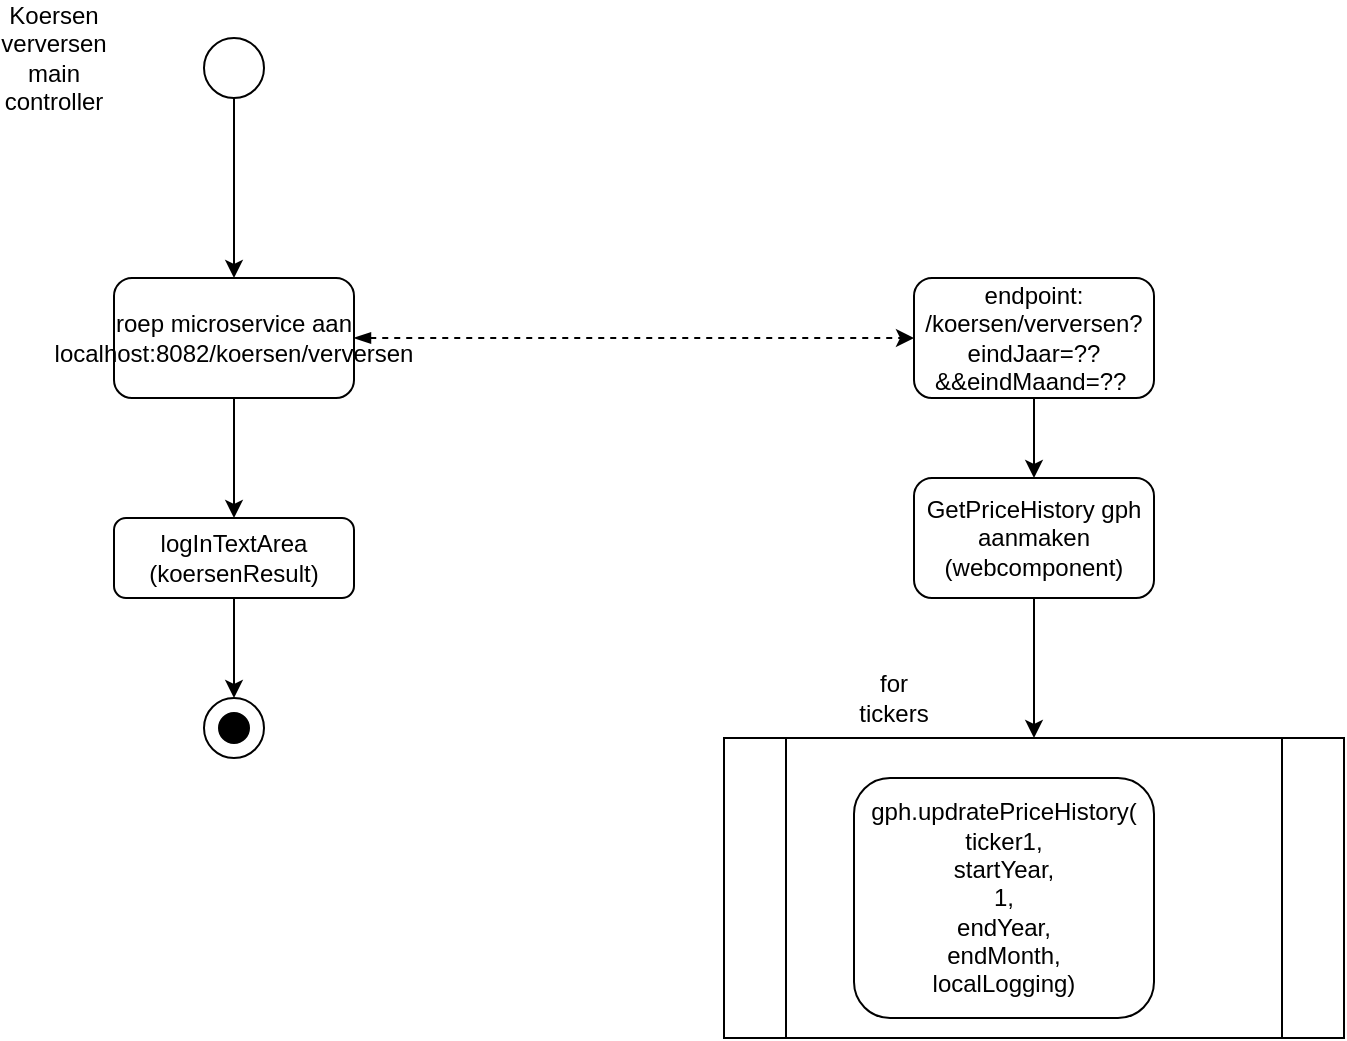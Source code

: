 <mxfile version="13.9.9" type="device"><diagram name="Page-1" id="74e2e168-ea6b-b213-b513-2b3c1d86103e"><mxGraphModel dx="1086" dy="1656" grid="1" gridSize="10" guides="1" tooltips="1" connect="1" arrows="1" fold="1" page="1" pageScale="1" pageWidth="1100" pageHeight="850" background="#ffffff" math="0" shadow="0"><root><mxCell id="0"/><mxCell id="1" parent="0"/><mxCell id="lV8npyCnRsrSwSHoD8Bs-4" style="edgeStyle=orthogonalEdgeStyle;rounded=0;orthogonalLoop=1;jettySize=auto;html=1;entryX=0.5;entryY=0;entryDx=0;entryDy=0;exitX=0.5;exitY=1;exitDx=0;exitDy=0;" edge="1" parent="1" source="lV8npyCnRsrSwSHoD8Bs-21" target="lV8npyCnRsrSwSHoD8Bs-3"><mxGeometry relative="1" as="geometry"><mxPoint x="380" y="-750" as="sourcePoint"/></mxGeometry></mxCell><mxCell id="lV8npyCnRsrSwSHoD8Bs-6" style="edgeStyle=orthogonalEdgeStyle;rounded=0;orthogonalLoop=1;jettySize=auto;html=1;entryX=0.5;entryY=0;entryDx=0;entryDy=0;" edge="1" parent="1" source="lV8npyCnRsrSwSHoD8Bs-3" target="lV8npyCnRsrSwSHoD8Bs-5"><mxGeometry relative="1" as="geometry"/></mxCell><mxCell id="lV8npyCnRsrSwSHoD8Bs-3" value="roep microservice aan&lt;br&gt;localhost:8082/koersen/verversen" style="rounded=1;whiteSpace=wrap;html=1;" vertex="1" parent="1"><mxGeometry x="330" y="-660" width="120" height="60" as="geometry"/></mxCell><mxCell id="lV8npyCnRsrSwSHoD8Bs-8" style="edgeStyle=orthogonalEdgeStyle;rounded=0;orthogonalLoop=1;jettySize=auto;html=1;" edge="1" parent="1" source="lV8npyCnRsrSwSHoD8Bs-5"><mxGeometry relative="1" as="geometry"><mxPoint x="390" y="-450" as="targetPoint"/></mxGeometry></mxCell><mxCell id="lV8npyCnRsrSwSHoD8Bs-5" value="logInTextArea (koersenResult)" style="rounded=1;whiteSpace=wrap;html=1;" vertex="1" parent="1"><mxGeometry x="330" y="-540" width="120" height="40" as="geometry"/></mxCell><mxCell id="lV8npyCnRsrSwSHoD8Bs-27" style="edgeStyle=orthogonalEdgeStyle;rounded=0;orthogonalLoop=1;jettySize=auto;html=1;entryX=0.5;entryY=0;entryDx=0;entryDy=0;startArrow=none;startFill=0;endArrow=classic;endFill=1;" edge="1" parent="1" source="lV8npyCnRsrSwSHoD8Bs-9" target="lV8npyCnRsrSwSHoD8Bs-25"><mxGeometry relative="1" as="geometry"/></mxCell><mxCell id="lV8npyCnRsrSwSHoD8Bs-9" value="endpoint: /koersen/verversen?eindJaar=??&amp;amp;&amp;amp;eindMaand=??&amp;nbsp;" style="rounded=1;whiteSpace=wrap;html=1;" vertex="1" parent="1"><mxGeometry x="730" y="-660" width="120" height="60" as="geometry"/></mxCell><mxCell id="lV8npyCnRsrSwSHoD8Bs-19" value="Koersen verversen main controller&lt;br&gt;" style="text;html=1;strokeColor=none;fillColor=none;align=center;verticalAlign=middle;whiteSpace=wrap;rounded=0;" vertex="1" parent="1"><mxGeometry x="280" y="-780" width="40" height="20" as="geometry"/></mxCell><mxCell id="lV8npyCnRsrSwSHoD8Bs-21" value="" style="ellipse;whiteSpace=wrap;html=1;aspect=fixed;fillColor=none;" vertex="1" parent="1"><mxGeometry x="375" y="-780" width="30" height="30" as="geometry"/></mxCell><mxCell id="lV8npyCnRsrSwSHoD8Bs-23" value="" style="endArrow=classic;html=1;entryX=0;entryY=0.5;entryDx=0;entryDy=0;dashed=1;endFill=1;startArrow=blockThin;startFill=1;" edge="1" parent="1" source="lV8npyCnRsrSwSHoD8Bs-3" target="lV8npyCnRsrSwSHoD8Bs-9"><mxGeometry width="50" height="50" relative="1" as="geometry"><mxPoint x="590" y="-460" as="sourcePoint"/><mxPoint x="640" y="-510" as="targetPoint"/></mxGeometry></mxCell><mxCell id="lV8npyCnRsrSwSHoD8Bs-32" style="edgeStyle=orthogonalEdgeStyle;rounded=0;orthogonalLoop=1;jettySize=auto;html=1;exitX=0.5;exitY=1;exitDx=0;exitDy=0;startArrow=none;startFill=0;endArrow=classic;endFill=1;" edge="1" parent="1" source="lV8npyCnRsrSwSHoD8Bs-25" target="lV8npyCnRsrSwSHoD8Bs-29"><mxGeometry relative="1" as="geometry"/></mxCell><mxCell id="lV8npyCnRsrSwSHoD8Bs-25" value="GetPriceHistory gph aanmaken (webcomponent)" style="rounded=1;whiteSpace=wrap;html=1;fillColor=none;" vertex="1" parent="1"><mxGeometry x="730" y="-560" width="120" height="60" as="geometry"/></mxCell><mxCell id="lV8npyCnRsrSwSHoD8Bs-28" value="gph.updratePriceHistory(&lt;br&gt;ticker1, &lt;br&gt;startYear, &lt;br&gt;1,&lt;br&gt;endYear,&lt;br&gt;endMonth,&lt;br&gt;localLogging)" style="rounded=1;whiteSpace=wrap;html=1;fillColor=none;" vertex="1" parent="1"><mxGeometry x="700" y="-410" width="150" height="120" as="geometry"/></mxCell><mxCell id="lV8npyCnRsrSwSHoD8Bs-29" value="" style="shape=process;whiteSpace=wrap;html=1;backgroundOutline=1;fillColor=none;" vertex="1" parent="1"><mxGeometry x="635" y="-430" width="310" height="150" as="geometry"/></mxCell><mxCell id="lV8npyCnRsrSwSHoD8Bs-30" value="for tickers" style="text;html=1;strokeColor=none;fillColor=none;align=center;verticalAlign=middle;whiteSpace=wrap;rounded=0;" vertex="1" parent="1"><mxGeometry x="700" y="-460" width="40" height="20" as="geometry"/></mxCell><mxCell id="lV8npyCnRsrSwSHoD8Bs-35" value="" style="group" vertex="1" connectable="0" parent="1"><mxGeometry x="375" y="-450" width="30" height="30" as="geometry"/></mxCell><mxCell id="lV8npyCnRsrSwSHoD8Bs-10" value="" style="ellipse;whiteSpace=wrap;html=1;aspect=fixed;" vertex="1" parent="lV8npyCnRsrSwSHoD8Bs-35"><mxGeometry width="30" height="30" as="geometry"/></mxCell><mxCell id="lV8npyCnRsrSwSHoD8Bs-12" value="" style="group" vertex="1" connectable="0" parent="lV8npyCnRsrSwSHoD8Bs-35"><mxGeometry width="30" height="30" as="geometry"/></mxCell><mxCell id="lV8npyCnRsrSwSHoD8Bs-11" value="" style="ellipse;whiteSpace=wrap;html=1;aspect=fixed;fillColor=#000000;" vertex="1" parent="lV8npyCnRsrSwSHoD8Bs-12"><mxGeometry x="7.5" y="7.5" width="15" height="15" as="geometry"/></mxCell></root></mxGraphModel></diagram></mxfile>